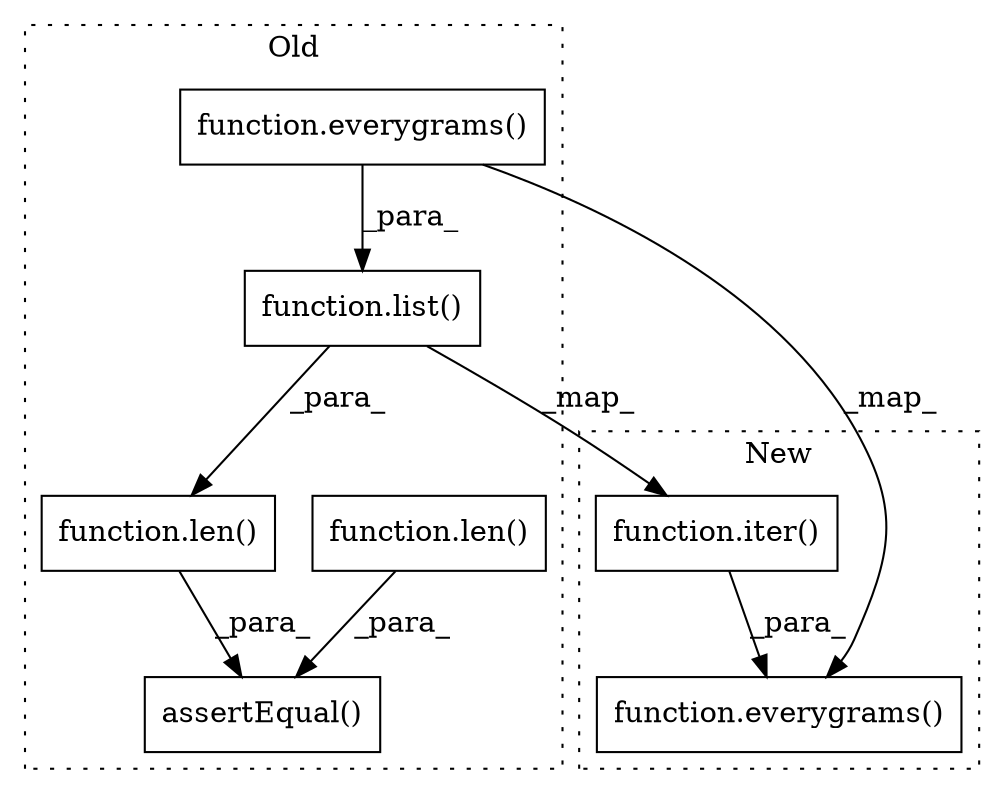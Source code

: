 digraph G {
subgraph cluster0 {
1 [label="function.list()" a="75" s="1284,1326" l="5,1" shape="box"];
3 [label="function.len()" a="75" s="1867,1877" l="4,1" shape="box"];
4 [label="assertEqual()" a="75" s="1850,1900" l="17,1" shape="box"];
5 [label="function.len()" a="75" s="1880,1899" l="4,1" shape="box"];
6 [label="function.everygrams()" a="75" s="1289,1314" l="11,12" shape="box"];
label = "Old";
style="dotted";
}
subgraph cluster1 {
2 [label="function.iter()" a="75" s="763,782" l="5,1" shape="box"];
7 [label="function.everygrams()" a="75" s="752,783" l="11,12" shape="box"];
label = "New";
style="dotted";
}
1 -> 3 [label="_para_"];
1 -> 2 [label="_map_"];
2 -> 7 [label="_para_"];
3 -> 4 [label="_para_"];
5 -> 4 [label="_para_"];
6 -> 7 [label="_map_"];
6 -> 1 [label="_para_"];
}